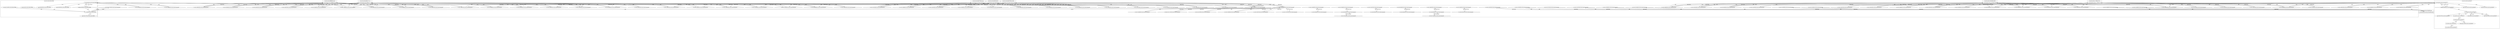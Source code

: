 digraph G {
	"10.1.80.1:60942#ServerID_OuterContainerID"->"1_fwatchdog#ServerID_5fff9df6cf-4xmj9"[ label="GET" ];
	"1_fwatchdog#ServerID_5fff9df6cf-4xmj9"->"10.1.80.1:60942#ServerID_OuterContainerID"[ label="RESPONSE" ];
	"10.1.80.1:60943#ServerID_OuterContainerID"->"1_fwatchdog#ServerID_5fff9df6cf-4xmj9"[ label="GET" ];
	"1_fwatchdog#ServerID_68977fd5c9-qtcgc"->"10.1.80.1:43180#ServerID_OuterContainerID"[ label="RESPONSE" ];
	"10.1.80.1:43178#ServerID_OuterContainerID"->"1_fwatchdog#ServerID_68977fd5c9-qtcgc"[ label="GET" ];
	"10.1.80.1:43180#ServerID_OuterContainerID"->"1_fwatchdog#ServerID_68977fd5c9-qtcgc"[ label="GET" ];
	"1_fwatchdog#ServerID_5fff9df6cf-4xmj9"->"10.1.80.1:60943#ServerID_OuterContainerID"[ label="RESPONSE" ];
	"10.1.80.1:43518#ServerID_OuterContainerID"->"1_fwatchdog#ServerID_866797f645-wb664"[ label="GET" ];
	"1_fwatchdog#ServerID_68977fd5c9-qtcgc"->"10.1.80.1:43178#ServerID_OuterContainerID"[ label="RESPONSE" ];
	"10.1.80.1:43144#ServerID_OuterContainerID"->"1_fwatchdog#ServerID_d60b35b0ed2d"[ label="read" ];
	"10.1.80.1:43520#ServerID_OuterContainerID"->"1_fwatchdog#ServerID_866797f645-wb664"[ label="GET" ];
	"1_fwatchdog#ServerID_866797f645-wb664"->"10.1.80.1:43518#ServerID_OuterContainerID"[ label="RESPONSE" ];
	"1_fwatchdog#ServerID_866797f645-wb664"->"10.1.80.1:43520#ServerID_OuterContainerID"[ label="RESPONSE" ];
	"10.1.80.1:60090#ServerID_OuterContainerID"->"1_fwatchdog#ServerID_7d87d9945d-dl2ff"[ label="GET" ];
	"1_fwatchdog#ServerID_7d87d9945d-dl2ff"->"10.1.80.1:60090#ServerID_OuterContainerID"[ label="RESPONSE" ];
	"10.1.80.1:60088#ServerID_OuterContainerID"->"1_fwatchdog#ServerID_7d87d9945d-dl2ff"[ label="GET" ];
	"1_fwatchdog#ServerID_7d87d9945d-dl2ff"->"10.1.80.1:60088#ServerID_OuterContainerID"[ label="RESPONSE" ];
	"10.1.80.1:52088#ServerID_OuterContainerID"->"1_fwatchdog#ServerID_54974bb99f-cjbgq"[ label="GET" ];
	"10.1.80.1:52094#ServerID_OuterContainerID"->"1_fwatchdog#ServerID_54974bb99f-cjbgq"[ label="GET" ];
	"1_fwatchdog#ServerID_54974bb99f-cjbgq"->"10.1.80.1:52094#ServerID_OuterContainerID"[ label="RESPONSE" ];
	"1_fwatchdog#ServerID_54974bb99f-cjbgq"->"10.1.80.1:52088#ServerID_OuterContainerID"[ label="RESPONSE" ];
	"10.1.80.1:45010#ServerID_OuterContainerID"->"1_fwatchdog#ServerID_c7c75f9bc-557t6"[ label="GET" ];
	"10.1.80.1:45012#ServerID_OuterContainerID"->"1_fwatchdog#ServerID_c7c75f9bc-557t6"[ label="GET" ];
	"1_fwatchdog#ServerID_c7c75f9bc-557t6"->"10.1.80.1:45010#ServerID_OuterContainerID"[ label="RESPONSE" ];
	"1_fwatchdog#ServerID_c7c75f9bc-557t6"->"10.1.80.1:45012#ServerID_OuterContainerID"[ label="RESPONSE" ];
	"10.1.80.1:60978#ServerID_OuterContainerID"->"1_fwatchdog#ServerID_5fff9df6cf-4xmj9"[ label="GET" ];
	"10.1.80.1:60976#ServerID_OuterContainerID"->"1_fwatchdog#ServerID_5fff9df6cf-4xmj9"[ label="GET" ];
	"1_fwatchdog#ServerID_5fff9df6cf-4xmj9"->"10.1.80.1:60978#ServerID_OuterContainerID"[ label="RESPONSE" ];
	"1_fwatchdog#ServerID_5fff9df6cf-4xmj9"->"10.1.80.1:60976#ServerID_OuterContainerID"[ label="RESPONSE" ];
	"10.1.80.1:43146#ServerID_OuterContainerID"->"1_fwatchdog#ServerID_d60b35b0ed2d"[ label="read" ];
	"10.1.80.1:43218#ServerID_OuterContainerID"->"1_fwatchdog#ServerID_68977fd5c9-qtcgc"[ label="GET" ];
	"10.1.80.1:43216#ServerID_OuterContainerID"->"1_fwatchdog#ServerID_68977fd5c9-qtcgc"[ label="GET" ];
	"1_fwatchdog#ServerID_68977fd5c9-qtcgc"->"10.1.80.1:43218#ServerID_OuterContainerID"[ label="RESPONSE" ];
	"1_fwatchdog#ServerID_68977fd5c9-qtcgc"->"10.1.80.1:43216#ServerID_OuterContainerID"[ label="RESPONSE" ];
	"10.1.80.1:43558#ServerID_OuterContainerID"->"1_fwatchdog#ServerID_866797f645-wb664"[ label="GET" ];
	"10.1.80.1:43556#ServerID_OuterContainerID"->"1_fwatchdog#ServerID_866797f645-wb664"[ label="GET" ];
	"1_fwatchdog#ServerID_866797f645-wb664"->"10.1.80.1:43558#ServerID_OuterContainerID"[ label="RESPONSE" ];
	"1_fwatchdog#ServerID_866797f645-wb664"->"10.1.80.1:43556#ServerID_OuterContainerID"[ label="RESPONSE" ];
	"10.1.80.1:52128#ServerID_OuterContainerID"->"1_fwatchdog#ServerID_54974bb99f-cjbgq"[ label="GET" ];
	"10.1.80.1:52126#ServerID_OuterContainerID"->"1_fwatchdog#ServerID_54974bb99f-cjbgq"[ label="GET" ];
	"10.1.80.1:60128#ServerID_OuterContainerID"->"1_fwatchdog#ServerID_7d87d9945d-dl2ff"[ label="GET" ];
	"10.1.80.1:60130#ServerID_OuterContainerID"->"1_fwatchdog#ServerID_7d87d9945d-dl2ff"[ label="GET" ];
	"1_fwatchdog#ServerID_54974bb99f-cjbgq"->"10.1.80.1:52126#ServerID_OuterContainerID"[ label="RESPONSE" ];
	"1_fwatchdog#ServerID_54974bb99f-cjbgq"->"10.1.80.1:52128#ServerID_OuterContainerID"[ label="RESPONSE" ];
	"1_fwatchdog#ServerID_7d87d9945d-dl2ff"->"10.1.80.1:60130#ServerID_OuterContainerID"[ label="RESPONSE" ];
	"1_fwatchdog#ServerID_7d87d9945d-dl2ff"->"10.1.80.1:60128#ServerID_OuterContainerID"[ label="RESPONSE" ];
	"10.1.80.44:48398#ServerID_OuterContainerID"->"1_fwatchdog#ServerID_866797f645-wb664"[ label="POST" ];
	"1_fwatchdog#ServerID_866797f645-wb664"->"gateway:8080#ServerID_OuterContainerID"[ label="POST" ];
	"1_fwatchdog#ServerID_866797f645-wb664"->"10.1.80.44:8080#ServerID_OuterContainerID"[ label="POST" ];
	"10.1.80.44:39928#ServerID_OuterContainerID"->"1_fwatchdog#ServerID_7d87d9945d-dl2ff"[ label="POST" ];
	"1_fwatchdog#ServerID_7d87d9945d-dl2ff"->"10.1.80.44:39928#ServerID_OuterContainerID"[ label="RESPONSE" ];
	"10.1.80.44:8080#ServerID_OuterContainerID"->"1_fwatchdog#ServerID_866797f645-wb664"[ label="RESPONSE" ];
	"gateway:8080#ServerID_OuterContainerID"->"1_fwatchdog#ServerID_866797f645-wb664"[ label="RESPONSE" ];
	"1_fwatchdog#ServerID_866797f645-wb664"->"10.1.80.44:48398#ServerID_OuterContainerID"[ label="RESPONSE" ];
	"10.1.80.1:45066#ServerID_OuterContainerID"->"1_fwatchdog#ServerID_c7c75f9bc-557t6"[ label="GET" ];
	"10.1.80.1:45064#ServerID_OuterContainerID"->"1_fwatchdog#ServerID_c7c75f9bc-557t6"[ label="GET" ];
	"1_fwatchdog#ServerID_c7c75f9bc-557t6"->"10.1.80.1:45066#ServerID_OuterContainerID"[ label="RESPONSE" ];
	"1_fwatchdog#ServerID_c7c75f9bc-557t6"->"10.1.80.1:45064#ServerID_OuterContainerID"[ label="RESPONSE" ];
	"10.1.80.1:32800#ServerID_OuterContainerID"->"1_fwatchdog#ServerID_5fff9df6cf-4xmj9"[ label="GET" ];
	"1_fwatchdog#ServerID_5fff9df6cf-4xmj9"->"10.1.80.1:32800#ServerID_OuterContainerID"[ label="RESPONSE" ];
	"10.1.80.1:32801#ServerID_OuterContainerID"->"1_fwatchdog#ServerID_5fff9df6cf-4xmj9"[ label="GET" ];
	"1_fwatchdog#ServerID_5fff9df6cf-4xmj9"->"10.1.80.1:32801#ServerID_OuterContainerID"[ label="RESPONSE" ];
	"10.1.80.44:48428#ServerID_OuterContainerID"->"1_fwatchdog#ServerID_866797f645-wb664"[ label="POST" ];
	"1_fwatchdog#ServerID_866797f645-wb664"->"gateway:8080#ServerID_OuterContainerID"[ label="POST" ];
	"1_fwatchdog#ServerID_866797f645-wb664"->"10.1.80.44:8080#ServerID_OuterContainerID"[ label="POST" ];
	"10.1.80.44:39958#ServerID_OuterContainerID"->"1_fwatchdog#ServerID_7d87d9945d-dl2ff"[ label="POST" ];
	"1_fwatchdog#ServerID_7d87d9945d-dl2ff"->"10.1.80.44:39958#ServerID_OuterContainerID"[ label="RESPONSE" ];
	"10.1.80.44:8080#ServerID_OuterContainerID"->"1_fwatchdog#ServerID_866797f645-wb664"[ label="RESPONSE" ];
	"gateway:8080#ServerID_OuterContainerID"->"1_fwatchdog#ServerID_866797f645-wb664"[ label="RESPONSE" ];
	"1_fwatchdog#ServerID_866797f645-wb664"->"10.1.80.44:48428#ServerID_OuterContainerID"[ label="RESPONSE" ];
	"10.1.80.1:43288#ServerID_OuterContainerID"->"1_fwatchdog#ServerID_68977fd5c9-qtcgc"[ label="GET" ];
	"1_fwatchdog#ServerID_68977fd5c9-qtcgc"->"10.1.80.1:43288#ServerID_OuterContainerID"[ label="RESPONSE" ];
	"10.1.80.1:43286#ServerID_OuterContainerID"->"1_fwatchdog#ServerID_68977fd5c9-qtcgc"[ label="GET" ];
	"1_fwatchdog#ServerID_68977fd5c9-qtcgc"->"10.1.80.1:43286#ServerID_OuterContainerID"[ label="RESPONSE" ];
	"10.1.80.1:43626#ServerID_OuterContainerID"->"1_fwatchdog#ServerID_866797f645-wb664"[ label="GET" ];
	"1_fwatchdog#ServerID_866797f645-wb664"->"10.1.80.1:43626#ServerID_OuterContainerID"[ label="RESPONSE" ];
	"10.1.80.1:43628#ServerID_OuterContainerID"->"1_fwatchdog#ServerID_866797f645-wb664"[ label="GET" ];
	"1_fwatchdog#ServerID_866797f645-wb664"->"10.1.80.1:43628#ServerID_OuterContainerID"[ label="RESPONSE" ];
	"10.1.80.1:52200#ServerID_OuterContainerID"->"1_fwatchdog#ServerID_54974bb99f-cjbgq"[ label="GET" ];
	"10.1.80.1:52198#ServerID_OuterContainerID"->"1_fwatchdog#ServerID_54974bb99f-cjbgq"[ label="GET" ];
	"10.1.80.1:60194#ServerID_OuterContainerID"->"1_fwatchdog#ServerID_7d87d9945d-dl2ff"[ label="GET" ];
	"1_fwatchdog#ServerID_54974bb99f-cjbgq"->"10.1.80.1:52198#ServerID_OuterContainerID"[ label="RESPONSE" ];
	"1_fwatchdog#ServerID_54974bb99f-cjbgq"->"10.1.80.1:52200#ServerID_OuterContainerID"[ label="RESPONSE" ];
	"1_fwatchdog#ServerID_7d87d9945d-dl2ff"->"10.1.80.1:60194#ServerID_OuterContainerID"[ label="RESPONSE" ];
	"10.1.80.1:60200#ServerID_OuterContainerID"->"1_fwatchdog#ServerID_7d87d9945d-dl2ff"[ label="GET" ];
	"1_fwatchdog#ServerID_7d87d9945d-dl2ff"->"10.1.80.1:60200#ServerID_OuterContainerID"[ label="RESPONSE" ];
	"10.1.80.1:45118#ServerID_OuterContainerID"->"1_fwatchdog#ServerID_c7c75f9bc-557t6"[ label="GET" ];
	"1_fwatchdog#ServerID_c7c75f9bc-557t6"->"10.1.80.1:45118#ServerID_OuterContainerID"[ label="RESPONSE" ];
	"10.1.80.1:45119#ServerID_OuterContainerID"->"1_fwatchdog#ServerID_c7c75f9bc-557t6"[ label="GET" ];
	"1_fwatchdog#ServerID_c7c75f9bc-557t6"->"10.1.80.1:45119#ServerID_OuterContainerID"[ label="RESPONSE" ];
	"10.1.80.1:32852#ServerID_OuterContainerID"->"1_fwatchdog#ServerID_5fff9df6cf-4xmj9"[ label="GET" ];
	"1_fwatchdog#ServerID_5fff9df6cf-4xmj9"->"10.1.80.1:32852#ServerID_OuterContainerID"[ label="RESPONSE" ];
	"10.1.80.1:32854#ServerID_OuterContainerID"->"1_fwatchdog#ServerID_5fff9df6cf-4xmj9"[ label="GET" ];
	"1_fwatchdog#ServerID_5fff9df6cf-4xmj9"->"10.1.80.1:32854#ServerID_OuterContainerID"[ label="RESPONSE" ];
	"10.1.80.1:43316#ServerID_OuterContainerID"->"1_fwatchdog#ServerID_68977fd5c9-qtcgc"[ label="GET" ];
	"10.1.80.1:43318#ServerID_OuterContainerID"->"1_fwatchdog#ServerID_68977fd5c9-qtcgc"[ label="GET" ];
	"1_fwatchdog#ServerID_68977fd5c9-qtcgc"->"10.1.80.1:43318#ServerID_OuterContainerID"[ label="RESPONSE" ];
	"1_fwatchdog#ServerID_68977fd5c9-qtcgc"->"10.1.80.1:43316#ServerID_OuterContainerID"[ label="RESPONSE" ];
	"10.1.80.1:43657#ServerID_OuterContainerID"->"1_fwatchdog#ServerID_866797f645-wb664"[ label="GET" ];
	"1_fwatchdog#ServerID_866797f645-wb664"->"10.1.80.1:43657#ServerID_OuterContainerID"[ label="RESPONSE" ];
	"10.1.80.1:43656#ServerID_OuterContainerID"->"1_fwatchdog#ServerID_866797f645-wb664"[ label="GET" ];
	"1_fwatchdog#ServerID_866797f645-wb664"->"10.1.80.1:43656#ServerID_OuterContainerID"[ label="RESPONSE" ];
	"10.1.80.1:60224#ServerID_OuterContainerID"->"1_fwatchdog#ServerID_7d87d9945d-dl2ff"[ label="GET" ];
	"1_fwatchdog#ServerID_7d87d9945d-dl2ff"->"10.1.80.1:60224#ServerID_OuterContainerID"[ label="RESPONSE" ];
	"10.1.80.1:60226#ServerID_OuterContainerID"->"1_fwatchdog#ServerID_7d87d9945d-dl2ff"[ label="GET" ];
	"1_fwatchdog#ServerID_7d87d9945d-dl2ff"->"10.1.80.1:60226#ServerID_OuterContainerID"[ label="RESPONSE" ];
	"10.1.80.1:52232#ServerID_OuterContainerID"->"1_fwatchdog#ServerID_54974bb99f-cjbgq"[ label="GET" ];
	"1_fwatchdog#ServerID_54974bb99f-cjbgq"->"10.1.80.1:52232#ServerID_OuterContainerID"[ label="RESPONSE" ];
	"10.1.80.1:52230#ServerID_OuterContainerID"->"1_fwatchdog#ServerID_54974bb99f-cjbgq"[ label="GET" ];
	"1_fwatchdog#ServerID_54974bb99f-cjbgq"->"10.1.80.1:52230#ServerID_OuterContainerID"[ label="RESPONSE" ];
	"10.1.80.1:45148#ServerID_OuterContainerID"->"1_fwatchdog#ServerID_c7c75f9bc-557t6"[ label="GET" ];
	"1_fwatchdog#ServerID_c7c75f9bc-557t6"->"10.1.80.1:45148#ServerID_OuterContainerID"[ label="RESPONSE" ];
	"10.1.80.1:45150#ServerID_OuterContainerID"->"1_fwatchdog#ServerID_c7c75f9bc-557t6"[ label="GET" ];
	"1_fwatchdog#ServerID_c7c75f9bc-557t6"->"10.1.80.1:45150#ServerID_OuterContainerID"[ label="RESPONSE" ];
	"10.1.80.1:32886#ServerID_OuterContainerID"->"1_fwatchdog#ServerID_5fff9df6cf-4xmj9"[ label="GET" ];
	"1_fwatchdog#ServerID_5fff9df6cf-4xmj9"->"10.1.80.1:32886#ServerID_OuterContainerID"[ label="RESPONSE" ];
	"10.1.80.1:32888#ServerID_OuterContainerID"->"1_fwatchdog#ServerID_5fff9df6cf-4xmj9"[ label="GET" ];
	"1_fwatchdog#ServerID_5fff9df6cf-4xmj9"->"10.1.80.1:32888#ServerID_OuterContainerID"[ label="RESPONSE" ];
	"1_fwatchdog#ServerID_d60b35b0ed2d"->"10.1.80.1:43146#ServerID_OuterContainerID"[ label="write" ];
	"1_fwatchdog#ServerID_d60b35b0ed2d"->"10.1.80.1:43144#ServerID_OuterContainerID"[ label="write" ];
	"10.1.80.1:43486#ServerID_OuterContainerID"->"1_fwatchdog#ServerID_309ec2955ffa"[ label="read" ];
	"10.1.80.1:43484#ServerID_OuterContainerID"->"1_fwatchdog#ServerID_309ec2955ffa"[ label="read" ];
	"1_fwatchdog#ServerID_309ec2955ffa"->"10.1.80.1:43486#ServerID_OuterContainerID"[ label="write" ];
	"1_fwatchdog#ServerID_309ec2955ffa"->"10.1.80.1:43484#ServerID_OuterContainerID"[ label="write" ];
	"10.1.80.1:60054#ServerID_OuterContainerID"->"1_fwatchdog#ServerID_04eca90de97f"[ label="read" ];
	"10.1.80.1:60052#ServerID_OuterContainerID"->"1_fwatchdog#ServerID_04eca90de97f"[ label="read" ];
	"1_fwatchdog#ServerID_04eca90de97f"->"10.1.80.1:60054#ServerID_OuterContainerID"[ label="write" ];
	"1_fwatchdog#ServerID_04eca90de97f"->"10.1.80.1:60052#ServerID_OuterContainerID"[ label="write" ];
	"10.1.80.1:60942#ServerID_OuterContainerID"->"1_fwatchdog#ServerID_9d862e47111d"[ label="read" ];
	"10.1.80.1:60943#ServerID_OuterContainerID"->"1_fwatchdog#ServerID_9d862e47111d"[ label="read" ];
	"1_fwatchdog#ServerID_9d862e47111d"->"10.1.80.1:60942#ServerID_OuterContainerID"[ label="write" ];
	"1_fwatchdog#ServerID_9d862e47111d"->"10.1.80.1:60943#ServerID_OuterContainerID"[ label="write" ];
	"10.1.80.1:43180#ServerID_OuterContainerID"->"1_fwatchdog#ServerID_d60b35b0ed2d"[ label="read" ];
	"10.1.80.1:43178#ServerID_OuterContainerID"->"1_fwatchdog#ServerID_d60b35b0ed2d"[ label="read" ];
	"1_fwatchdog#ServerID_d60b35b0ed2d"->"10.1.80.1:43180#ServerID_OuterContainerID"[ label="write" ];
	"1_fwatchdog#ServerID_d60b35b0ed2d"->"10.1.80.1:43178#ServerID_OuterContainerID"[ label="write" ];
	"10.1.80.1:43518#ServerID_OuterContainerID"->"1_fwatchdog#ServerID_309ec2955ffa"[ label="read" ];
	"1_fwatchdog#ServerID_309ec2955ffa"->"10.1.80.1:43518#ServerID_OuterContainerID"[ label="write" ];
	"10.1.80.1:43520#ServerID_OuterContainerID"->"1_fwatchdog#ServerID_309ec2955ffa"[ label="read" ];
	"10.1.80.1:43356#ServerID_OuterContainerID"->"1_fwatchdog#ServerID_68977fd5c9-qtcgc"[ label="GET" ];
	"1_fwatchdog#ServerID_68977fd5c9-qtcgc"->"10.1.80.1:43356#ServerID_OuterContainerID"[ label="RESPONSE" ];
	"10.1.80.1:43358#ServerID_OuterContainerID"->"1_fwatchdog#ServerID_68977fd5c9-qtcgc"[ label="GET" ];
	"1_fwatchdog#ServerID_68977fd5c9-qtcgc"->"10.1.80.1:43358#ServerID_OuterContainerID"[ label="RESPONSE" ];
	"10.1.80.1:43697#ServerID_OuterContainerID"->"1_fwatchdog#ServerID_866797f645-wb664"[ label="GET" ];
	"1_fwatchdog#ServerID_866797f645-wb664"->"10.1.80.1:43697#ServerID_OuterContainerID"[ label="RESPONSE" ];
	"1_fwatchdog#ServerID_866797f645-wb664"->"10.1.80.1:43696#ServerID_OuterContainerID"[ label="RESPONSE" ];
	"10.1.80.1:43696#ServerID_OuterContainerID"->"1_fwatchdog#ServerID_866797f645-wb664"[ label="GET" ];
	"10.1.80.1:60264#ServerID_OuterContainerID"->"1_fwatchdog#ServerID_7d87d9945d-dl2ff"[ label="GET" ];
	"1_fwatchdog#ServerID_7d87d9945d-dl2ff"->"10.1.80.1:60264#ServerID_OuterContainerID"[ label="RESPONSE" ];
	"10.1.80.1:52272#ServerID_OuterContainerID"->"1_fwatchdog#ServerID_54974bb99f-cjbgq"[ label="GET" ];
	"10.1.80.1:52270#ServerID_OuterContainerID"->"1_fwatchdog#ServerID_54974bb99f-cjbgq"[ label="GET" ];
	"1_fwatchdog#ServerID_54974bb99f-cjbgq"->"10.1.80.1:52270#ServerID_OuterContainerID"[ label="RESPONSE" ];
	"1_fwatchdog#ServerID_309ec2955ffa"->"10.1.80.1:43520#ServerID_OuterContainerID"[ label="write" ];
	"10.1.80.1:60088#ServerID_OuterContainerID"->"1_fwatchdog#ServerID_04eca90de97f"[ label="read" ];
	"10.1.80.1:60090#ServerID_OuterContainerID"->"1_fwatchdog#ServerID_04eca90de97f"[ label="read" ];
	"1_fwatchdog#ServerID_04eca90de97f"->"10.1.80.1:60090#ServerID_OuterContainerID"[ label="write" ];
	"1_fwatchdog#ServerID_04eca90de97f"->"10.1.80.1:60088#ServerID_OuterContainerID"[ label="write" ];
	"10.1.80.1:60976#ServerID_OuterContainerID"->"1_fwatchdog#ServerID_9d862e47111d"[ label="read" ];
	"10.1.80.1:60978#ServerID_OuterContainerID"->"1_fwatchdog#ServerID_9d862e47111d"[ label="read" ];
	"1_fwatchdog#ServerID_9d862e47111d"->"10.1.80.1:60978#ServerID_OuterContainerID"[ label="write" ];
	"1_fwatchdog#ServerID_9d862e47111d"->"10.1.80.1:60976#ServerID_OuterContainerID"[ label="write" ];
	"10.1.80.1:43218#ServerID_OuterContainerID"->"1_fwatchdog#ServerID_d60b35b0ed2d"[ label="read" ];
	"1_fwatchdog#ServerID_d60b35b0ed2d"->"10.1.80.1:43218#ServerID_OuterContainerID"[ label="write" ];
	"10.1.80.1:43216#ServerID_OuterContainerID"->"1_fwatchdog#ServerID_d60b35b0ed2d"[ label="read" ];
	"10.1.80.1:43556#ServerID_OuterContainerID"->"1_fwatchdog#ServerID_309ec2955ffa"[ label="read" ];
	"1_fwatchdog#ServerID_d60b35b0ed2d"->"10.1.80.1:43216#ServerID_OuterContainerID"[ label="write" ];
	"10.1.80.1:43558#ServerID_OuterContainerID"->"1_fwatchdog#ServerID_309ec2955ffa"[ label="read" ];
	"1_fwatchdog#ServerID_309ec2955ffa"->"10.1.80.1:43558#ServerID_OuterContainerID"[ label="write" ];
	"1_fwatchdog#ServerID_309ec2955ffa"->"10.1.80.1:43556#ServerID_OuterContainerID"[ label="write" ];
	"10.1.80.1:60130#ServerID_OuterContainerID"->"1_fwatchdog#ServerID_04eca90de97f"[ label="read" ];
	"1_fwatchdog#ServerID_04eca90de97f"->"10.1.80.1:60130#ServerID_OuterContainerID"[ label="write" ];
	"10.1.80.1:60128#ServerID_OuterContainerID"->"1_fwatchdog#ServerID_04eca90de97f"[ label="read" ];
	"1_fwatchdog#ServerID_04eca90de97f"->"10.1.80.1:60128#ServerID_OuterContainerID"[ label="write" ];
	"10.1.80.44:48398#ServerID_OuterContainerID"->"1_fwatchdog#ServerID_309ec2955ffa"[ label="read" ];
	"1_fwatchdog#ServerID_309ec2955ffa"->"pipe:[443592]#ServerID_309ec2955ffa"[ label="write" ];
	"1_fwatchdog#ServerID_309ec2955ffa"->"localhost:3000#ServerID_309ec2955ffa"[ label="write" ];
	"1_fwatchdog#ServerID_309ec2955ffa"->"localhost:3000#ServerID_309ec2955ffa"[ label="connect" ];
	"localhost:3000#ServerID_309ec2955ffa"->"1_fwatchdog#ServerID_309ec2955ffa"[ label="read" ];
	"localhost:3000#ServerID_309ec2955ffa"->"11_node#ServerID_309ec2955ffa"[ label="read" ];
	"11_node#ServerID_309ec2955ffa"->"pipe:[442137]#ServerID_309ec2955ffa"[ label="write" ];
	"/etc/hosts#ServerID_309ec2955ffa"->"11_node#ServerID_309ec2955ffa"[ label="read" ];
	"11_node#ServerID_309ec2955ffa"->"10.152.183.10:53#ServerID_OuterContainerID"[ label="sendto" ];
	"/etc/resolv.conf#ServerID_309ec2955ffa"->"11_node#ServerID_309ec2955ffa"[ label="read" ];
	"10.152.183.10:53#ServerID_OuterContainerID"->"11_node#ServerID_309ec2955ffa"[ label="recvfrom" ];
	"1_fwatchdog#ServerID_04eca90de97f"->"localhost:3000#ServerID_04eca90de97f"[ label="connect" ];
	"10.1.80.44:39928#ServerID_OuterContainerID"->"1_fwatchdog#ServerID_04eca90de97f"[ label="read" ];
	"1_fwatchdog#ServerID_04eca90de97f"->"pipe:[445141]#ServerID_04eca90de97f"[ label="write" ];
	"localhost:3000#ServerID_04eca90de97f"->"1_fwatchdog#ServerID_04eca90de97f"[ label="read" ];
	"11_node#ServerID_309ec2955ffa"->"gateway:8080#ServerID_OuterContainerID"[ label="connect" ];
	"1_fwatchdog#ServerID_04eca90de97f"->"localhost:3000#ServerID_04eca90de97f"[ label="write" ];
	"localhost:3000#ServerID_04eca90de97f"->"13_node#ServerID_04eca90de97f"[ label="read" ];
	"13_node#ServerID_04eca90de97f"->"pipe:[445197]#ServerID_04eca90de97f"[ label="write" ];
	"29_node#ServerID_04eca90de97f"->"29_sh#ServerID_04eca90de97f"[ label="execve" ];
	"13_node#ServerID_04eca90de97f"->"29_node#ServerID_04eca90de97f"[ label="fork" ];
	"pipe:[445218]#ServerID_04eca90de97f"->"13_node#ServerID_04eca90de97f"[ label="read" ];
	"13_node#ServerID_04eca90de97f"->"pipe:[445218]#ServerID_04eca90de97f"[ label="write" ];
	"/dev/null#ServerID_04eca90de97f"->"13_node#ServerID_04eca90de97f"[ label="read" ];
	"29_sh#ServerID_04eca90de97f"->"30_sh#ServerID_04eca90de97f"[ label="fork" ];
	"30_sh#ServerID_04eca90de97f"->"30_touch#ServerID_04eca90de97f"[ label="execve" ];
	"29_sh#ServerID_04eca90de97f"->"/home/app/3.txt#ServerID_04eca90de97f"[ label="write" ];
	"13_node#ServerID_04eca90de97f"->"/dev/null#ServerID_04eca90de97f"[ label="write" ];
	"1_fwatchdog#ServerID_04eca90de97f"->"pipe:[445142]#ServerID_04eca90de97f"[ label="write" ];
	"1_fwatchdog#ServerID_04eca90de97f"->"10.1.80.44:39928#ServerID_OuterContainerID"[ label="write" ];
	"gateway:8080#ServerID_OuterContainerID"->"11_node#ServerID_309ec2955ffa"[ label="read" ];
	"1_fwatchdog#ServerID_309ec2955ffa"->"pipe:[443593]#ServerID_309ec2955ffa"[ label="write" ];
	"1_fwatchdog#ServerID_309ec2955ffa"->"10.1.80.44:48398#ServerID_OuterContainerID"[ label="write" ];
	"10.1.80.1:32801#ServerID_OuterContainerID"->"1_fwatchdog#ServerID_9d862e47111d"[ label="read" ];
	"10.1.80.1:32800#ServerID_OuterContainerID"->"1_fwatchdog#ServerID_9d862e47111d"[ label="read" ];
	"1_fwatchdog#ServerID_9d862e47111d"->"10.1.80.1:32800#ServerID_OuterContainerID"[ label="write" ];
	"10.1.80.44:48428#ServerID_OuterContainerID"->"1_fwatchdog#ServerID_309ec2955ffa"[ label="read" ];
	"1_fwatchdog#ServerID_9d862e47111d"->"10.1.80.1:32801#ServerID_OuterContainerID"[ label="write" ];
	"10.1.80.44:39958#ServerID_OuterContainerID"->"1_fwatchdog#ServerID_04eca90de97f"[ label="read" ];
	"1_fwatchdog#ServerID_04eca90de97f"->"10.1.80.44:39958#ServerID_OuterContainerID"[ label="write" ];
	"1_fwatchdog#ServerID_309ec2955ffa"->"10.1.80.44:48428#ServerID_OuterContainerID"[ label="write" ];
	"10.1.80.1:43286#ServerID_OuterContainerID"->"1_fwatchdog#ServerID_d60b35b0ed2d"[ label="read" ];
	"1_fwatchdog#ServerID_d60b35b0ed2d"->"10.1.80.1:43288#ServerID_OuterContainerID"[ label="write" ];
	"10.1.80.1:43288#ServerID_OuterContainerID"->"1_fwatchdog#ServerID_d60b35b0ed2d"[ label="read" ];
	"10.1.80.1:43626#ServerID_OuterContainerID"->"1_fwatchdog#ServerID_309ec2955ffa"[ label="read" ];
	"1_fwatchdog#ServerID_309ec2955ffa"->"10.1.80.1:43626#ServerID_OuterContainerID"[ label="write" ];
	"1_fwatchdog#ServerID_d60b35b0ed2d"->"10.1.80.1:43286#ServerID_OuterContainerID"[ label="write" ];
	"10.1.80.1:43628#ServerID_OuterContainerID"->"1_fwatchdog#ServerID_309ec2955ffa"[ label="read" ];
	"1_fwatchdog#ServerID_309ec2955ffa"->"10.1.80.1:43628#ServerID_OuterContainerID"[ label="write" ];
	"10.1.80.1:60194#ServerID_OuterContainerID"->"1_fwatchdog#ServerID_04eca90de97f"[ label="read" ];
	"10.1.80.1:60200#ServerID_OuterContainerID"->"1_fwatchdog#ServerID_04eca90de97f"[ label="read" ];
	"1_fwatchdog#ServerID_04eca90de97f"->"10.1.80.1:60200#ServerID_OuterContainerID"[ label="write" ];
	"1_fwatchdog#ServerID_04eca90de97f"->"10.1.80.1:60194#ServerID_OuterContainerID"[ label="write" ];
	"10.1.80.1:32852#ServerID_OuterContainerID"->"1_fwatchdog#ServerID_9d862e47111d"[ label="read" ];
	"10.1.80.1:32854#ServerID_OuterContainerID"->"1_fwatchdog#ServerID_9d862e47111d"[ label="read" ];
	"1_fwatchdog#ServerID_9d862e47111d"->"10.1.80.1:32852#ServerID_OuterContainerID"[ label="write" ];
	"1_fwatchdog#ServerID_9d862e47111d"->"10.1.80.1:32854#ServerID_OuterContainerID"[ label="write" ];
	"10.1.80.1:43316#ServerID_OuterContainerID"->"1_fwatchdog#ServerID_d60b35b0ed2d"[ label="read" ];
	"10.1.80.1:43318#ServerID_OuterContainerID"->"1_fwatchdog#ServerID_d60b35b0ed2d"[ label="read" ];
	"1_fwatchdog#ServerID_d60b35b0ed2d"->"10.1.80.1:43318#ServerID_OuterContainerID"[ label="write" ];
	"10.1.80.1:43657#ServerID_OuterContainerID"->"1_fwatchdog#ServerID_309ec2955ffa"[ label="read" ];
	"1_fwatchdog#ServerID_d60b35b0ed2d"->"10.1.80.1:43316#ServerID_OuterContainerID"[ label="write" ];
	"10.1.80.1:43656#ServerID_OuterContainerID"->"1_fwatchdog#ServerID_309ec2955ffa"[ label="read" ];
	"1_fwatchdog#ServerID_309ec2955ffa"->"10.1.80.1:43657#ServerID_OuterContainerID"[ label="write" ];
	"10.1.80.1:60226#ServerID_OuterContainerID"->"1_fwatchdog#ServerID_04eca90de97f"[ label="read" ];
	"1_fwatchdog#ServerID_309ec2955ffa"->"10.1.80.1:43656#ServerID_OuterContainerID"[ label="write" ];
	"10.1.80.1:60224#ServerID_OuterContainerID"->"1_fwatchdog#ServerID_04eca90de97f"[ label="read" ];
	"1_fwatchdog#ServerID_04eca90de97f"->"10.1.80.1:60224#ServerID_OuterContainerID"[ label="write" ];
	"1_fwatchdog#ServerID_04eca90de97f"->"10.1.80.1:60226#ServerID_OuterContainerID"[ label="write" ];
	"10.1.80.1:32886#ServerID_OuterContainerID"->"1_fwatchdog#ServerID_9d862e47111d"[ label="read" ];
	"10.1.80.1:32888#ServerID_OuterContainerID"->"1_fwatchdog#ServerID_9d862e47111d"[ label="read" ];
	"1_fwatchdog#ServerID_9d862e47111d"->"10.1.80.1:32886#ServerID_OuterContainerID"[ label="write" ];
	"1_fwatchdog#ServerID_9d862e47111d"->"10.1.80.1:32888#ServerID_OuterContainerID"[ label="write" ];
	"1_fwatchdog#ServerID_d60b35b0ed2d"->"10.1.80.1:43356#ServerID_OuterContainerID"[ label="write" ];
	"10.1.80.1:43356#ServerID_OuterContainerID"->"1_fwatchdog#ServerID_d60b35b0ed2d"[ label="read" ];
	"10.1.80.1:43358#ServerID_OuterContainerID"->"1_fwatchdog#ServerID_d60b35b0ed2d"[ label="read" ];
	"1_fwatchdog#ServerID_d60b35b0ed2d"->"10.1.80.1:43358#ServerID_OuterContainerID"[ label="write" ];
	"10.1.80.1:43696#ServerID_OuterContainerID"->"1_fwatchdog#ServerID_309ec2955ffa"[ label="read" ];
	"10.1.80.1:43697#ServerID_OuterContainerID"->"1_fwatchdog#ServerID_309ec2955ffa"[ label="read" ];
	"1_fwatchdog#ServerID_309ec2955ffa"->"10.1.80.1:43697#ServerID_OuterContainerID"[ label="write" ];
	"1_fwatchdog#ServerID_309ec2955ffa"->"10.1.80.1:43696#ServerID_OuterContainerID"[ label="write" ];
	"10.1.80.1:60266#ServerID_OuterContainerID"->"1_fwatchdog#ServerID_04eca90de97f"[ label="read" ];
	"10.1.80.1:60264#ServerID_OuterContainerID"->"1_fwatchdog#ServerID_04eca90de97f"[ label="read" ];
	"1_fwatchdog#ServerID_04eca90de97f"->"10.1.80.1:60264#ServerID_OuterContainerID"[ label="write" ];
	"1_fwatchdog#ServerID_04eca90de97f"->"10.1.80.1:60266#ServerID_OuterContainerID"[ label="write" ];
	"10.1.80.1:32922#ServerID_OuterContainerID"->"1_fwatchdog#ServerID_9d862e47111d"[ label="read" ];
	"10.1.80.1:32924#ServerID_OuterContainerID"->"1_fwatchdog#ServerID_9d862e47111d"[ label="read" ];
	"1_fwatchdog#ServerID_9d862e47111d"->"10.1.80.1:32924#ServerID_OuterContainerID"[ label="write" ];
	"1_fwatchdog#ServerID_9d862e47111d"->"10.1.80.1:32922#ServerID_OuterContainerID"[ label="write" ];
	"10.1.80.1:52282#ServerID_OuterContainerID"->"10.1.80.45:8181#ServerID_OuterContainerID"[ label="GET" ];
	"10.1.80.45:8181#ServerID_OuterContainerID"->"10.1.80.1:52282#ServerID_OuterContainerID"[ label="RESPONSE" ];
	"10.1.80.1:36852#ServerID_OuterContainerID"->"10.1.80.49:9093#ServerID_OuterContainerID"[ label="GET" ];
	"10.1.80.49:9093#ServerID_OuterContainerID"->"10.1.80.1:36852#ServerID_OuterContainerID"[ label="RESPONSE" ];
	"10.1.80.59:36634#ServerID_OuterContainerID"->"10.1.80.44:8082#ServerID_OuterContainerID"[ label="GET" ];
	"10.1.80.44:8082#ServerID_OuterContainerID"->"10.1.80.59:36634#ServerID_OuterContainerID"[ label="RESPONSE" ];
	"10.1.80.1:54508#ServerID_OuterContainerID"->"10.1.80.44:8080#ServerID_OuterContainerID"[ label="GET" ];
	"10.1.80.44:8080#ServerID_OuterContainerID"->"10.1.80.1:54508#ServerID_OuterContainerID"[ label="RESPONSE" ];
	"10.1.80.1:5947#ServerID_OuterContainerID"->"10.1.80.44:8080#ServerID_OuterContainerID"[ label="POST" ];
	"10.1.80.44:8080#ServerID_OuterContainerID"->"10.1.80.1:5947#ServerID_OuterContainerID"[ label="RESPONSE" ];
	"10.1.80.44:8080#ServerID_OuterContainerID"->"10.0.88.125:31112#ServerID_OuterContainerID"[ label="RESPONSE" ];
	"10.1.80.1:25781#ServerID_OuterContainerID"->"10.1.80.44:8080#ServerID_OuterContainerID"[ label="POST" ];
	"10.1.80.44:8080#ServerID_OuterContainerID"->"10.1.80.1:25781#ServerID_OuterContainerID"[ label="RESPONSE" ];
	"10.1.80.44:8080#ServerID_OuterContainerID"->"10.0.88.125:31112#ServerID_OuterContainerID"[ label="RESPONSE" ];
	"10.1.80.1:52874#ServerID_OuterContainerID"->"10.1.80.56:8000#ServerID_OuterContainerID"[ label="GET" ];
	"10.1.80.56:8000#ServerID_OuterContainerID"->"10.1.80.1:52874#ServerID_OuterContainerID"[ label="RESPONSE" ];
	"10.1.80.1:54578#ServerID_OuterContainerID"->"10.1.80.44:8080#ServerID_OuterContainerID"[ label="GET" ];
	"10.1.80.44:8080#ServerID_OuterContainerID"->"10.1.80.1:54578#ServerID_OuterContainerID"[ label="RESPONSE" ];
	"10.1.80.1:59462#ServerID_OuterContainerID"->"10.1.80.59:9090#ServerID_OuterContainerID"[ label="GET" ];
	"10.1.80.59:9090#ServerID_OuterContainerID"->"10.1.80.1:59462#ServerID_OuterContainerID"[ label="RESPONSE" ];
	"10.1.80.1:50490#ServerID_OuterContainerID"->"10.1.80.45:8080#ServerID_OuterContainerID"[ label="GET" ];
	"10.1.80.45:8080#ServerID_OuterContainerID"->"10.1.80.1:50490#ServerID_OuterContainerID"[ label="RESPONSE" ];
	"10.1.80.1:59516#ServerID_OuterContainerID"->"10.1.80.59:9090#ServerID_OuterContainerID"[ label="GET" ];
	"10.1.80.59:9090#ServerID_OuterContainerID"->"10.1.80.1:59516#ServerID_OuterContainerID"[ label="RESPONSE" ];
	"10.1.80.1:54636#ServerID_OuterContainerID"->"10.1.80.44:8080#ServerID_OuterContainerID"[ label="GET" ];
	"10.1.80.44:8080#ServerID_OuterContainerID"->"10.1.80.1:54636#ServerID_OuterContainerID"[ label="RESPONSE" ];
	"10.1.80.1:37002#ServerID_OuterContainerID"->"10.1.80.49:9093#ServerID_OuterContainerID"[ label="GET" ];
	"10.1.80.49:9093#ServerID_OuterContainerID"->"10.1.80.1:37002#ServerID_OuterContainerID"[ label="RESPONSE" ];
	subgraph "clusterServerID_04eca90de97f" {
	label="clusterServerID_04eca90de97f";
	"/dev/null#ServerID_04eca90de97f" [ shape=ellipse ];
	"/home/app/3.txt#ServerID_04eca90de97f" [ shape=ellipse ];
	"13_node#ServerID_04eca90de97f" [ shape=box ];
	"1_fwatchdog#ServerID_04eca90de97f" [ shape=box ];
	"29_node#ServerID_04eca90de97f" [ shape=box ];
	"29_sh#ServerID_04eca90de97f" [ shape=box ];
	"30_sh#ServerID_04eca90de97f" [ shape=box ];
	"30_touch#ServerID_04eca90de97f" [ shape=box ];
	"localhost:3000#ServerID_04eca90de97f" [ shape=diamond ];
	"pipe:[445141]#ServerID_04eca90de97f" [ shape=ellipse ];
	"pipe:[445142]#ServerID_04eca90de97f" [ shape=ellipse ];
	"pipe:[445197]#ServerID_04eca90de97f" [ shape=ellipse ];
	"pipe:[445218]#ServerID_04eca90de97f" [ shape=ellipse ];

}
;
	subgraph "clusterServerID_309ec2955ffa" {
	label="clusterServerID_309ec2955ffa";
	"/etc/hosts#ServerID_309ec2955ffa" [ shape=ellipse ];
	"/etc/resolv.conf#ServerID_309ec2955ffa" [ shape=ellipse ];
	"11_node#ServerID_309ec2955ffa" [ shape=box ];
	"1_fwatchdog#ServerID_309ec2955ffa" [ shape=box ];
	"localhost:3000#ServerID_309ec2955ffa" [ shape=diamond ];
	"pipe:[442137]#ServerID_309ec2955ffa" [ shape=ellipse ];
	"pipe:[443592]#ServerID_309ec2955ffa" [ shape=ellipse ];
	"pipe:[443593]#ServerID_309ec2955ffa" [ shape=ellipse ];

}
;
	subgraph "clusterServerID_54974bb99f-cjbgq" {
	label="clusterServerID_54974bb99f-cjbgq";
	"1_fwatchdog#ServerID_54974bb99f-cjbgq" [ shape=box ];

}
;
	subgraph "clusterServerID_5fff9df6cf-4xmj9" {
	label="clusterServerID_5fff9df6cf-4xmj9";
	"1_fwatchdog#ServerID_5fff9df6cf-4xmj9" [ shape=box ];

}
;
	subgraph "clusterServerID_68977fd5c9-qtcgc" {
	label="clusterServerID_68977fd5c9-qtcgc";
	"1_fwatchdog#ServerID_68977fd5c9-qtcgc" [ shape=box ];

}
;
	subgraph "clusterServerID_7d87d9945d-dl2ff" {
	label="clusterServerID_7d87d9945d-dl2ff";
	"1_fwatchdog#ServerID_7d87d9945d-dl2ff" [ shape=box ];

}
;
	subgraph "clusterServerID_866797f645-wb664" {
	label="clusterServerID_866797f645-wb664";
	"1_fwatchdog#ServerID_866797f645-wb664" [ shape=box ];

}
;
	subgraph "clusterServerID_9d862e47111d" {
	label="clusterServerID_9d862e47111d";
	"1_fwatchdog#ServerID_9d862e47111d" [ shape=box ];

}
;
	subgraph "clusterServerID_OuterContainerID" {
	label="clusterServerID_OuterContainerID";
	"10.0.88.125:31112#ServerID_OuterContainerID" [ shape=diamond ];
	"10.1.80.1:25781#ServerID_OuterContainerID" [ shape=diamond ];
	"10.1.80.1:32800#ServerID_OuterContainerID" [ shape=diamond ];
	"10.1.80.1:32801#ServerID_OuterContainerID" [ shape=diamond ];
	"10.1.80.1:32852#ServerID_OuterContainerID" [ shape=diamond ];
	"10.1.80.1:32854#ServerID_OuterContainerID" [ shape=diamond ];
	"10.1.80.1:32886#ServerID_OuterContainerID" [ shape=diamond ];
	"10.1.80.1:32888#ServerID_OuterContainerID" [ shape=diamond ];
	"10.1.80.1:32922#ServerID_OuterContainerID" [ shape=diamond ];
	"10.1.80.1:32924#ServerID_OuterContainerID" [ shape=diamond ];
	"10.1.80.1:36852#ServerID_OuterContainerID" [ shape=diamond ];
	"10.1.80.1:37002#ServerID_OuterContainerID" [ shape=diamond ];
	"10.1.80.1:43144#ServerID_OuterContainerID" [ shape=diamond ];
	"10.1.80.1:43146#ServerID_OuterContainerID" [ shape=diamond ];
	"10.1.80.1:43178#ServerID_OuterContainerID" [ shape=diamond ];
	"10.1.80.1:43180#ServerID_OuterContainerID" [ shape=diamond ];
	"10.1.80.1:43216#ServerID_OuterContainerID" [ shape=diamond ];
	"10.1.80.1:43218#ServerID_OuterContainerID" [ shape=diamond ];
	"10.1.80.1:43286#ServerID_OuterContainerID" [ shape=diamond ];
	"10.1.80.1:43288#ServerID_OuterContainerID" [ shape=diamond ];
	"10.1.80.1:43316#ServerID_OuterContainerID" [ shape=diamond ];
	"10.1.80.1:43318#ServerID_OuterContainerID" [ shape=diamond ];
	"10.1.80.1:43356#ServerID_OuterContainerID" [ shape=diamond ];
	"10.1.80.1:43358#ServerID_OuterContainerID" [ shape=diamond ];
	"10.1.80.1:43484#ServerID_OuterContainerID" [ shape=diamond ];
	"10.1.80.1:43486#ServerID_OuterContainerID" [ shape=diamond ];
	"10.1.80.1:43518#ServerID_OuterContainerID" [ shape=diamond ];
	"10.1.80.1:43520#ServerID_OuterContainerID" [ shape=diamond ];
	"10.1.80.1:43556#ServerID_OuterContainerID" [ shape=diamond ];
	"10.1.80.1:43558#ServerID_OuterContainerID" [ shape=diamond ];
	"10.1.80.1:43626#ServerID_OuterContainerID" [ shape=diamond ];
	"10.1.80.1:43628#ServerID_OuterContainerID" [ shape=diamond ];
	"10.1.80.1:43656#ServerID_OuterContainerID" [ shape=diamond ];
	"10.1.80.1:43657#ServerID_OuterContainerID" [ shape=diamond ];
	"10.1.80.1:43696#ServerID_OuterContainerID" [ shape=diamond ];
	"10.1.80.1:43697#ServerID_OuterContainerID" [ shape=diamond ];
	"10.1.80.1:45010#ServerID_OuterContainerID" [ shape=diamond ];
	"10.1.80.1:45012#ServerID_OuterContainerID" [ shape=diamond ];
	"10.1.80.1:45064#ServerID_OuterContainerID" [ shape=diamond ];
	"10.1.80.1:45066#ServerID_OuterContainerID" [ shape=diamond ];
	"10.1.80.1:45118#ServerID_OuterContainerID" [ shape=diamond ];
	"10.1.80.1:45119#ServerID_OuterContainerID" [ shape=diamond ];
	"10.1.80.1:45148#ServerID_OuterContainerID" [ shape=diamond ];
	"10.1.80.1:45150#ServerID_OuterContainerID" [ shape=diamond ];
	"10.1.80.1:50490#ServerID_OuterContainerID" [ shape=diamond ];
	"10.1.80.1:52088#ServerID_OuterContainerID" [ shape=diamond ];
	"10.1.80.1:52094#ServerID_OuterContainerID" [ shape=diamond ];
	"10.1.80.1:52126#ServerID_OuterContainerID" [ shape=diamond ];
	"10.1.80.1:52128#ServerID_OuterContainerID" [ shape=diamond ];
	"10.1.80.1:52198#ServerID_OuterContainerID" [ shape=diamond ];
	"10.1.80.1:52200#ServerID_OuterContainerID" [ shape=diamond ];
	"10.1.80.1:52230#ServerID_OuterContainerID" [ shape=diamond ];
	"10.1.80.1:52232#ServerID_OuterContainerID" [ shape=diamond ];
	"10.1.80.1:52270#ServerID_OuterContainerID" [ shape=diamond ];
	"10.1.80.1:52272#ServerID_OuterContainerID" [ shape=diamond ];
	"10.1.80.1:52282#ServerID_OuterContainerID" [ shape=diamond ];
	"10.1.80.1:52874#ServerID_OuterContainerID" [ shape=diamond ];
	"10.1.80.1:54508#ServerID_OuterContainerID" [ shape=diamond ];
	"10.1.80.1:54578#ServerID_OuterContainerID" [ shape=diamond ];
	"10.1.80.1:54636#ServerID_OuterContainerID" [ shape=diamond ];
	"10.1.80.1:59462#ServerID_OuterContainerID" [ shape=diamond ];
	"10.1.80.1:5947#ServerID_OuterContainerID" [ shape=diamond ];
	"10.1.80.1:59516#ServerID_OuterContainerID" [ shape=diamond ];
	"10.1.80.1:60052#ServerID_OuterContainerID" [ shape=diamond ];
	"10.1.80.1:60054#ServerID_OuterContainerID" [ shape=diamond ];
	"10.1.80.1:60088#ServerID_OuterContainerID" [ shape=diamond ];
	"10.1.80.1:60090#ServerID_OuterContainerID" [ shape=diamond ];
	"10.1.80.1:60128#ServerID_OuterContainerID" [ shape=diamond ];
	"10.1.80.1:60130#ServerID_OuterContainerID" [ shape=diamond ];
	"10.1.80.1:60194#ServerID_OuterContainerID" [ shape=diamond ];
	"10.1.80.1:60200#ServerID_OuterContainerID" [ shape=diamond ];
	"10.1.80.1:60224#ServerID_OuterContainerID" [ shape=diamond ];
	"10.1.80.1:60226#ServerID_OuterContainerID" [ shape=diamond ];
	"10.1.80.1:60264#ServerID_OuterContainerID" [ shape=diamond ];
	"10.1.80.1:60266#ServerID_OuterContainerID" [ shape=diamond ];
	"10.1.80.1:60942#ServerID_OuterContainerID" [ shape=diamond ];
	"10.1.80.1:60943#ServerID_OuterContainerID" [ shape=diamond ];
	"10.1.80.1:60976#ServerID_OuterContainerID" [ shape=diamond ];
	"10.1.80.1:60978#ServerID_OuterContainerID" [ shape=diamond ];
	"10.1.80.44:39928#ServerID_OuterContainerID" [ shape=diamond ];
	"10.1.80.44:39958#ServerID_OuterContainerID" [ shape=diamond ];
	"10.1.80.44:48398#ServerID_OuterContainerID" [ shape=diamond ];
	"10.1.80.44:48428#ServerID_OuterContainerID" [ shape=diamond ];
	"10.1.80.44:8080#ServerID_OuterContainerID" [ shape=diamond ];
	"10.1.80.44:8082#ServerID_OuterContainerID" [ shape=diamond ];
	"10.1.80.45:8080#ServerID_OuterContainerID" [ shape=diamond ];
	"10.1.80.45:8181#ServerID_OuterContainerID" [ shape=diamond ];
	"10.1.80.49:9093#ServerID_OuterContainerID" [ shape=diamond ];
	"10.1.80.56:8000#ServerID_OuterContainerID" [ shape=diamond ];
	"10.1.80.59:36634#ServerID_OuterContainerID" [ shape=diamond ];
	"10.1.80.59:9090#ServerID_OuterContainerID" [ shape=diamond ];
	"10.152.183.10:53#ServerID_OuterContainerID" [ shape=diamond ];
	"gateway:8080#ServerID_OuterContainerID" [ shape=diamond ];

}
;
	subgraph "clusterServerID_c7c75f9bc-557t6" {
	label="clusterServerID_c7c75f9bc-557t6";
	"1_fwatchdog#ServerID_c7c75f9bc-557t6" [ shape=box ];

}
;
	subgraph "clusterServerID_d60b35b0ed2d" {
	label="clusterServerID_d60b35b0ed2d";
	"1_fwatchdog#ServerID_d60b35b0ed2d" [ shape=box ];

}
;

}
